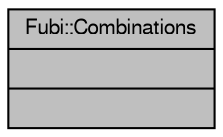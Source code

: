 digraph "Fubi::Combinations"
{
  edge [fontname="FreeSans",fontsize="10",labelfontname="FreeSans",labelfontsize="10"];
  node [fontname="FreeSans",fontsize="10",shape=record];
  Node1 [label="{Fubi::Combinations\n||}",height=0.2,width=0.4,color="black", fillcolor="grey75", style="filled" fontcolor="black"];
}
